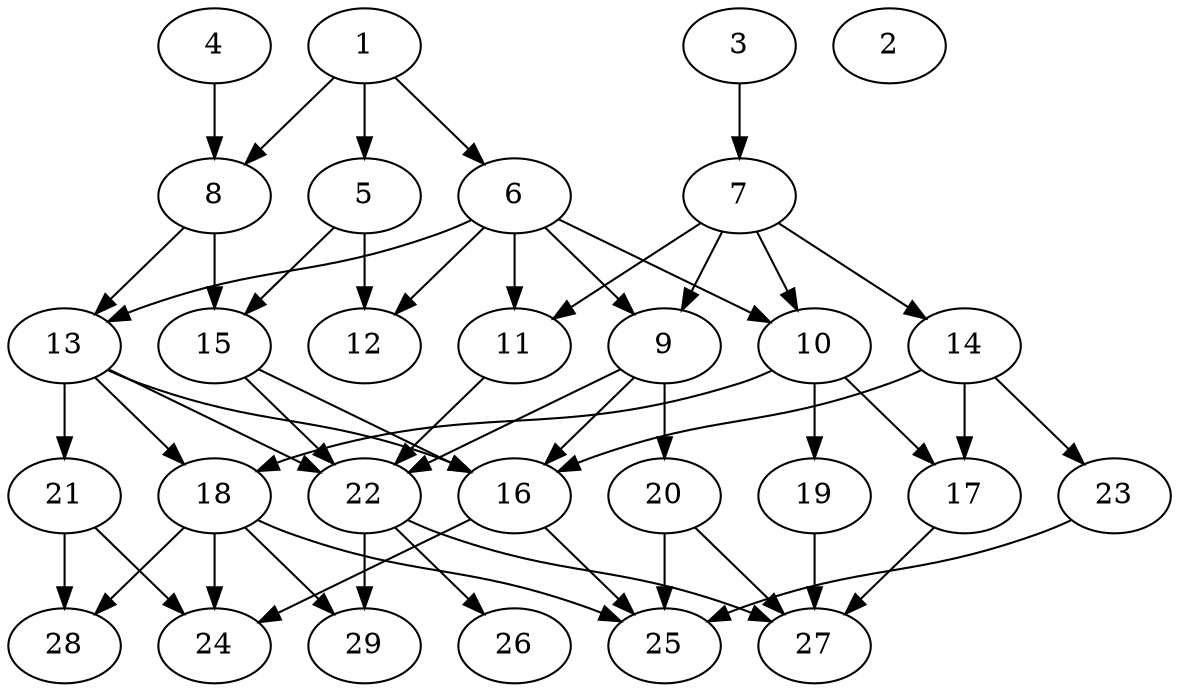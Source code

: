 // DAG (tier=2-normal, mode=compute, n=29, ccr=0.379, fat=0.534, density=0.475, regular=0.516, jump=0.177, mindata=524288, maxdata=8388608)
// DAG automatically generated by daggen at Sun Aug 24 16:33:33 2025
// /home/ermia/Project/Environments/daggen/bin/daggen --dot --ccr 0.379 --fat 0.534 --regular 0.516 --density 0.475 --jump 0.177 --mindata 524288 --maxdata 8388608 -n 29 
digraph G {
  1 [size="777550992253124608", alpha="0.01", expect_size="388775496126562304"]
  1 -> 5 [size ="6764607045632"]
  1 -> 6 [size ="6764607045632"]
  1 -> 8 [size ="6764607045632"]
  2 [size="404946759518629056", alpha="0.10", expect_size="202473379759314528"]
  3 [size="1891526906525192", alpha="0.02", expect_size="945763453262596"]
  3 -> 7 [size ="198054036635648"]
  4 [size="5976125082661199", alpha="0.03", expect_size="2988062541330599"]
  4 -> 8 [size ="9496709562368"]
  5 [size="23111421550278104", alpha="0.07", expect_size="11555710775139052"]
  5 -> 12 [size ="409868225740800"]
  5 -> 15 [size ="409868225740800"]
  6 [size="196971575228636332032", alpha="0.12", expect_size="98485787614318166016"]
  6 -> 9 [size ="270827249467392"]
  6 -> 10 [size ="270827249467392"]
  6 -> 11 [size ="270827249467392"]
  6 -> 12 [size ="270827249467392"]
  6 -> 13 [size ="270827249467392"]
  7 [size="183324590019160480", alpha="0.18", expect_size="91662295009580240"]
  7 -> 9 [size ="295880640954368"]
  7 -> 10 [size ="295880640954368"]
  7 -> 11 [size ="295880640954368"]
  7 -> 14 [size ="295880640954368"]
  8 [size="481465578614513729536", alpha="0.20", expect_size="240732789307256864768"]
  8 -> 13 [size ="491435828707328"]
  8 -> 15 [size ="491435828707328"]
  9 [size="412447354618827776", alpha="0.07", expect_size="206223677309413888"]
  9 -> 16 [size ="457128166817792"]
  9 -> 20 [size ="457128166817792"]
  9 -> 22 [size ="457128166817792"]
  10 [size="1370081368581440", alpha="0.15", expect_size="685040684290720"]
  10 -> 17 [size ="34432517931008"]
  10 -> 18 [size ="34432517931008"]
  10 -> 19 [size ="34432517931008"]
  11 [size="11412363202839762", alpha="0.13", expect_size="5706181601419881"]
  11 -> 22 [size ="216820820738048"]
  12 [size="5096427307108292", alpha="0.16", expect_size="2548213653554146"]
  13 [size="20542100672184800", alpha="0.12", expect_size="10271050336092400"]
  13 -> 16 [size ="466839456972800"]
  13 -> 18 [size ="466839456972800"]
  13 -> 21 [size ="466839456972800"]
  13 -> 22 [size ="466839456972800"]
  14 [size="8439258331638888", alpha="0.05", expect_size="4219629165819444"]
  14 -> 16 [size ="194887496499200"]
  14 -> 17 [size ="194887496499200"]
  14 -> 23 [size ="194887496499200"]
  15 [size="248666431517154607104", alpha="0.13", expect_size="124333215758577303552"]
  15 -> 16 [size ="316350186651648"]
  15 -> 22 [size ="316350186651648"]
  16 [size="378487849163901894656", alpha="0.15", expect_size="189243924581950947328"]
  16 -> 24 [size ="418592344506368"]
  16 -> 25 [size ="418592344506368"]
  17 [size="15085921226381590528", alpha="0.09", expect_size="7542960613190795264"]
  17 -> 27 [size ="48843248893952"]
  18 [size="16112218876586280", alpha="0.17", expect_size="8056109438293140"]
  18 -> 24 [size ="45932661964800"]
  18 -> 25 [size ="45932661964800"]
  18 -> 28 [size ="45932661964800"]
  18 -> 29 [size ="45932661964800"]
  19 [size="318766513131685412864", alpha="0.15", expect_size="159383256565842706432"]
  19 -> 27 [size ="373311854870528"]
  20 [size="2062116778166714368", alpha="0.00", expect_size="1031058389083357184"]
  20 -> 25 [size ="12960810401792"]
  20 -> 27 [size ="12960810401792"]
  21 [size="1054765082841332864", alpha="0.10", expect_size="527382541420666432"]
  21 -> 24 [size ="512327732428800"]
  21 -> 28 [size ="512327732428800"]
  22 [size="135180748210485248", alpha="0.00", expect_size="67590374105242624"]
  22 -> 26 [size ="62611093716992"]
  22 -> 27 [size ="62611093716992"]
  22 -> 29 [size ="62611093716992"]
  23 [size="21556925891136984", alpha="0.13", expect_size="10778462945568492"]
  23 -> 25 [size ="351589009195008"]
  24 [size="14580265006198328", alpha="0.05", expect_size="7290132503099164"]
  25 [size="922776762951209344", alpha="0.05", expect_size="461388381475604672"]
  26 [size="88382776541184000000", alpha="0.06", expect_size="44191388270592000000"]
  27 [size="503689533343137792000", alpha="0.01", expect_size="251844766671568896000"]
  28 [size="17234847384166624", alpha="0.17", expect_size="8617423692083312"]
  29 [size="10420113182596005888", alpha="0.10", expect_size="5210056591298002944"]
}